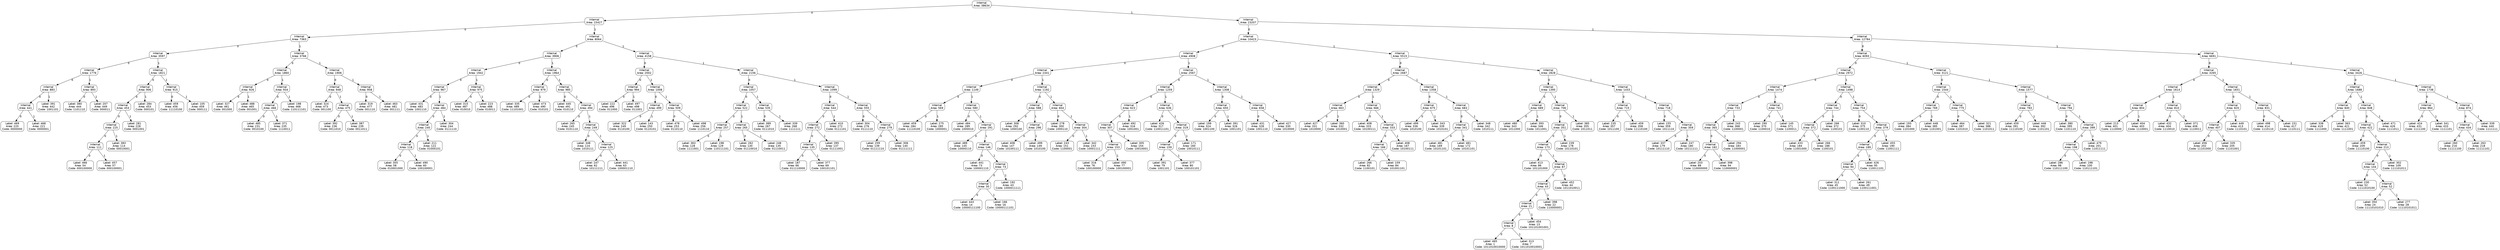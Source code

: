 digraph HuffmanTree {
  rankdir=TB; // Top-to-Bottom layout
  graph [dpi=48]; // Set DPI for scaling (e.g., 48 for ~50% if default is ~96)
  node [shape=record, style=rounded, fontname="Helvetica"];
  edge [fontname="Helvetica"];
  node0 [label="Internal\nArea: 38634"];
  node1 [label="Internal\nArea: 15427"];
  node2 [label="Internal\nArea: 7363"];
  node3 [label="Internal\nArea: 3597"];
  node4 [label="Internal\nArea: 1776"];
  node5 [label="Internal\nArea: 883"];
  node6 [label="Internal\nArea: 441"];
  node7 [label="Label: 469\nArea: 220\nCode: 0000000"];
  node6 -> node7 [label="0"];
  node8 [label="Label: 468\nArea: 221\nCode: 0000001"];
  node6 -> node8 [label="1"];
  node5 -> node6 [label="0"];
  node9 [label="Label: 391\nArea: 442\nCode: 1001101"];
  node5 -> node9 [label="1"];
  node4 -> node5 [label="0"];
  node10 [label="Internal\nArea: 893"];
  node11 [label="Label: 380\nArea: 444\nCode: 1101110"];
  node10 -> node11 [label="0"];
  node12 [label="Label: 207\nArea: 449\nCode: 000011"];
  node10 -> node12 [label="1"];
  node4 -> node10 [label="1"];
  node3 -> node4 [label="0"];
  node13 [label="Internal\nArea: 1821"];
  node14 [label="Internal\nArea: 906"];
  node15 [label="Internal\nArea: 453"];
  node16 [label="Internal\nArea: 225"];
  node17 [label="Internal\nArea: 111"];
  node18 [label="Label: 466\nArea: 54\nCode: 000100000"];
  node17 -> node18 [label="0"];
  node19 [label="Label: 457\nArea: 57\nCode: 000100001"];
  node17 -> node19 [label="1"];
  node16 -> node17 [label="0"];
  node20 [label="Label: 383\nArea: 114\nCode: 00010001"];
  node16 -> node20 [label="1"];
  node15 -> node16 [label="0"];
  node21 [label="Label: 281\nArea: 228\nCode: 0001001"];
  node15 -> node21 [label="1"];
  node14 -> node15 [label="0"];
  node22 [label="Label: 284\nArea: 453\nCode: 000101"];
  node14 -> node22 [label="1"];
  node13 -> node14 [label="0"];
  node23 [label="Internal\nArea: 915"];
  node24 [label="Label: 459\nArea: 456\nCode: 11110100"];
  node23 -> node24 [label="0"];
  node25 [label="Label: 105\nArea: 459\nCode: 000111"];
  node23 -> node25 [label="1"];
  node13 -> node23 [label="1"];
  node3 -> node13 [label="1"];
  node2 -> node3 [label="0"];
  node26 [label="Internal\nArea: 3766"];
  node27 [label="Internal\nArea: 1860"];
  node28 [label="Internal\nArea: 926"];
  node29 [label="Label: 327\nArea: 461\nCode: 001000"];
  node28 -> node29 [label="0"];
  node30 [label="Label: 488\nArea: 465\nCode: 001001"];
  node28 -> node30 [label="1"];
  node27 -> node28 [label="0"];
  node31 [label="Internal\nArea: 934"];
  node32 [label="Internal\nArea: 466"];
  node33 [label="Label: 485\nArea: 231\nCode: 0010100"];
  node32 -> node33 [label="0"];
  node34 [label="Label: 371\nArea: 235\nCode: 1110011"];
  node32 -> node34 [label="1"];
  node31 -> node32 [label="0"];
  node35 [label="Label: 198\nArea: 468\nCode: 110111101"];
  node31 -> node35 [label="1"];
  node27 -> node31 [label="1"];
  node26 -> node27 [label="0"];
  node36 [label="Internal\nArea: 1906"];
  node37 [label="Internal\nArea: 948"];
  node38 [label="Label: 324\nArea: 473\nCode: 001100"];
  node37 -> node38 [label="0"];
  node39 [label="Internal\nArea: 475"];
  node40 [label="Label: 392\nArea: 236\nCode: 0011010"];
  node39 -> node40 [label="0"];
  node41 [label="Label: 387\nArea: 239\nCode: 0011011"];
  node39 -> node41 [label="1"];
  node37 -> node39 [label="1"];
  node36 -> node37 [label="0"];
  node42 [label="Internal\nArea: 958"];
  node43 [label="Label: 319\nArea: 477\nCode: 001110"];
  node42 -> node43 [label="0"];
  node44 [label="Label: 463\nArea: 481\nCode: 001111"];
  node42 -> node44 [label="1"];
  node36 -> node42 [label="1"];
  node26 -> node36 [label="1"];
  node2 -> node26 [label="1"];
  node1 -> node2 [label="0"];
  node45 [label="Internal\nArea: 8064"];
  node46 [label="Internal\nArea: 3906"];
  node47 [label="Internal\nArea: 1942"];
  node48 [label="Internal\nArea: 967"];
  node49 [label="Label: 431\nArea: 483\nCode: 1001110"];
  node48 -> node49 [label="0"];
  node50 [label="Internal\nArea: 484"];
  node51 [label="Internal\nArea: 240"];
  node52 [label="Internal\nArea: 118"];
  node53 [label="Label: 355\nArea: 58\nCode: 010001000"];
  node52 -> node53 [label="0"];
  node54 [label="Label: 490\nArea: 60\nCode: 100100001"];
  node52 -> node54 [label="1"];
  node51 -> node52 [label="0"];
  node55 [label="Label: 211\nArea: 122\nCode: 01000101"];
  node51 -> node55 [label="1"];
  node50 -> node51 [label="0"];
  node56 [label="Label: 304\nArea: 244\nCode: 0111110"];
  node50 -> node56 [label="1"];
  node48 -> node50 [label="1"];
  node47 -> node48 [label="0"];
  node57 [label="Internal\nArea: 975"];
  node58 [label="Label: 315\nArea: 487\nCode: 010010"];
  node57 -> node58 [label="0"];
  node59 [label="Label: 223\nArea: 488\nCode: 010011"];
  node57 -> node59 [label="1"];
  node47 -> node57 [label="1"];
  node46 -> node47 [label="0"];
  node60 [label="Internal\nArea: 1964"];
  node61 [label="Internal\nArea: 979"];
  node62 [label="Label: 335\nArea: 489\nCode: 11101001"];
  node61 -> node62 [label="0"];
  node63 [label="Label: 473\nArea: 490\nCode: 010101"];
  node61 -> node63 [label="1"];
  node60 -> node61 [label="0"];
  node64 [label="Internal\nArea: 985"];
  node65 [label="Label: 440\nArea: 491\nCode: 010110"];
  node64 -> node65 [label="0"];
  node66 [label="Internal\nArea: 494"];
  node67 [label="Label: 265\nArea: 245\nCode: 0101110"];
  node66 -> node67 [label="0"];
  node68 [label="Internal\nArea: 249"];
  node69 [label="Label: 348\nArea: 124\nCode: 1010111"];
  node68 -> node69 [label="0"];
  node70 [label="Internal\nArea: 125"];
  node71 [label="Label: 247\nArea: 62\nCode: 10111111"];
  node70 -> node71 [label="0"];
  node72 [label="Label: 441\nArea: 63\nCode: 100001110"];
  node70 -> node72 [label="1"];
  node68 -> node70 [label="1"];
  node66 -> node68 [label="1"];
  node64 -> node66 [label="1"];
  node60 -> node64 [label="1"];
  node46 -> node60 [label="1"];
  node45 -> node46 [label="0"];
  node73 [label="Internal\nArea: 4158"];
  node74 [label="Internal\nArea: 2002"];
  node75 [label="Internal\nArea: 994"];
  node76 [label="Label: 222\nArea: 496\nCode: 011000"];
  node75 -> node76 [label="0"];
  node77 [label="Label: 497\nArea: 498\nCode: 011001"];
  node75 -> node77 [label="1"];
  node74 -> node75 [label="0"];
  node78 [label="Internal\nArea: 1008"];
  node79 [label="Internal\nArea: 499"];
  node80 [label="Label: 322\nArea: 249\nCode: 0110100"];
  node79 -> node80 [label="0"];
  node81 [label="Label: 143\nArea: 250\nCode: 0110101"];
  node79 -> node81 [label="1"];
  node78 -> node79 [label="0"];
  node82 [label="Internal\nArea: 509"];
  node83 [label="Label: 478\nArea: 253\nCode: 0110110"];
  node82 -> node83 [label="0"];
  node84 [label="Label: 498\nArea: 256\nCode: 1110110"];
  node82 -> node84 [label="1"];
  node78 -> node82 [label="1"];
  node74 -> node78 [label="1"];
  node73 -> node74 [label="0"];
  node85 [label="Internal\nArea: 2156"];
  node86 [label="Internal\nArea: 1057"];
  node87 [label="Internal\nArea: 522"];
  node88 [label="Internal\nArea: 257"];
  node89 [label="Label: 363\nArea: 128\nCode: 1111001"];
  node88 -> node89 [label="0"];
  node90 [label="Label: 198\nArea: 129\nCode: 110111101"];
  node88 -> node90 [label="1"];
  node87 -> node88 [label="0"];
  node91 [label="Internal\nArea: 265"];
  node92 [label="Label: 262\nArea: 130\nCode: 01110010"];
  node91 -> node92 [label="0"];
  node93 [label="Label: 248\nArea: 135\nCode: 01110011"];
  node91 -> node93 [label="1"];
  node87 -> node91 [label="1"];
  node86 -> node87 [label="0"];
  node94 [label="Internal\nArea: 535"];
  node95 [label="Label: 389\nArea: 267\nCode: 0111010"];
  node94 -> node95 [label="0"];
  node96 [label="Label: 339\nArea: 268\nCode: 1111111"];
  node94 -> node96 [label="1"];
  node86 -> node94 [label="1"];
  node85 -> node86 [label="0"];
  node97 [label="Internal\nArea: 1099"];
  node98 [label="Internal\nArea: 544"];
  node99 [label="Internal\nArea: 272"];
  node100 [label="Internal\nArea: 135"];
  node101 [label="Label: 187\nArea: 66\nCode: 011110000"];
  node100 -> node101 [label="0"];
  node102 [label="Label: 377\nArea: 69\nCode: 100101101"];
  node100 -> node102 [label="1"];
  node99 -> node100 [label="0"];
  node103 [label="Label: 395\nArea: 137\nCode: 01111001"];
  node99 -> node103 [label="1"];
  node98 -> node99 [label="0"];
  node104 [label="Label: 410\nArea: 272\nCode: 0111101"];
  node98 -> node104 [label="1"];
  node97 -> node98 [label="0"];
  node105 [label="Internal\nArea: 555"];
  node106 [label="Label: 304\nArea: 276\nCode: 0111110"];
  node105 -> node106 [label="0"];
  node107 [label="Internal\nArea: 279"];
  node108 [label="Label: 259\nArea: 139\nCode: 01111110"];
  node107 -> node108 [label="0"];
  node109 [label="Label: 306\nArea: 140\nCode: 01111111"];
  node107 -> node109 [label="1"];
  node105 -> node107 [label="1"];
  node97 -> node105 [label="1"];
  node85 -> node97 [label="1"];
  node73 -> node85 [label="1"];
  node45 -> node73 [label="1"];
  node1 -> node45 [label="1"];
  node0 -> node1 [label="0"];
  node110 [label="Internal\nArea: 23207"];
  node111 [label="Internal\nArea: 10423"];
  node112 [label="Internal\nArea: 4908"];
  node113 [label="Internal\nArea: 2341"];
  node114 [label="Internal\nArea: 1149"];
  node115 [label="Internal\nArea: 569"];
  node116 [label="Label: 459\nArea: 284\nCode: 11110100"];
  node115 -> node116 [label="0"];
  node117 [label="Label: 275\nArea: 285\nCode: 1000001"];
  node115 -> node117 [label="1"];
  node114 -> node115 [label="0"];
  node118 [label="Internal\nArea: 580"];
  node119 [label="Label: 484\nArea: 289\nCode: 1000010"];
  node118 -> node119 [label="0"];
  node120 [label="Internal\nArea: 291"];
  node121 [label="Label: 489\nArea: 145\nCode: 10000110"];
  node120 -> node121 [label="0"];
  node122 [label="Internal\nArea: 146"];
  node123 [label="Label: 441\nArea: 73\nCode: 100001110"];
  node122 -> node123 [label="0"];
  node124 [label="Internal\nArea: 73"];
  node125 [label="Internal\nArea: 30"];
  node126 [label="Label: 443\nArea: 14\nCode: 10000111100"];
  node125 -> node126 [label="0"];
  node127 [label="Label: 166\nArea: 16\nCode: 10000111101"];
  node125 -> node127 [label="1"];
  node124 -> node125 [label="0"];
  node128 [label="Label: 192\nArea: 43\nCode: 1000011111"];
  node124 -> node128 [label="1"];
  node122 -> node124 [label="1"];
  node120 -> node122 [label="1"];
  node118 -> node120 [label="1"];
  node114 -> node118 [label="1"];
  node113 -> node114 [label="0"];
  node129 [label="Internal\nArea: 1192"];
  node130 [label="Internal\nArea: 588"];
  node131 [label="Label: 308\nArea: 292\nCode: 1000100"];
  node130 -> node131 [label="0"];
  node132 [label="Internal\nArea: 296"];
  node133 [label="Label: 408\nArea: 147\nCode: 10100111"];
  node132 -> node133 [label="0"];
  node134 [label="Label: 499\nArea: 149\nCode: 1010100"];
  node132 -> node134 [label="1"];
  node130 -> node132 [label="1"];
  node129 -> node130 [label="0"];
  node135 [label="Internal\nArea: 604"];
  node136 [label="Label: 278\nArea: 300\nCode: 1000110"];
  node135 -> node136 [label="0"];
  node137 [label="Internal\nArea: 304"];
  node138 [label="Label: 243\nArea: 151\nCode: 1100001"];
  node137 -> node138 [label="0"];
  node139 [label="Label: 342\nArea: 153\nCode: 10001111"];
  node137 -> node139 [label="1"];
  node135 -> node137 [label="1"];
  node129 -> node135 [label="1"];
  node113 -> node129 [label="1"];
  node112 -> node113 [label="0"];
  node140 [label="Internal\nArea: 2567"];
  node141 [label="Internal\nArea: 1259"];
  node142 [label="Internal\nArea: 623"];
  node143 [label="Internal\nArea: 307"];
  node144 [label="Internal\nArea: 153"];
  node145 [label="Label: 316\nArea: 76\nCode: 100100000"];
  node144 -> node145 [label="0"];
  node146 [label="Label: 490\nArea: 77\nCode: 100100001"];
  node144 -> node146 [label="1"];
  node143 -> node144 [label="0"];
  node147 [label="Label: 305\nArea: 154\nCode: 10010001"];
  node143 -> node147 [label="1"];
  node142 -> node143 [label="0"];
  node148 [label="Label: 492\nArea: 316\nCode: 1001001"];
  node142 -> node148 [label="1"];
  node141 -> node142 [label="0"];
  node149 [label="Internal\nArea: 636"];
  node150 [label="Label: 426\nArea: 317\nCode: 110011101"];
  node149 -> node150 [label="0"];
  node151 [label="Internal\nArea: 319"];
  node152 [label="Internal\nArea: 159"];
  node153 [label="Label: 391\nArea: 79\nCode: 1001101"];
  node152 -> node153 [label="0"];
  node154 [label="Label: 377\nArea: 80\nCode: 100101101"];
  node152 -> node154 [label="1"];
  node151 -> node152 [label="0"];
  node155 [label="Label: 171\nArea: 160\nCode: 10010111"];
  node151 -> node155 [label="1"];
  node149 -> node151 [label="1"];
  node141 -> node149 [label="1"];
  node140 -> node141 [label="0"];
  node156 [label="Internal\nArea: 1308"];
  node157 [label="Internal\nArea: 650"];
  node158 [label="Label: 199\nArea: 324\nCode: 1001100"];
  node157 -> node158 [label="0"];
  node159 [label="Label: 391\nArea: 326\nCode: 1001101"];
  node157 -> node159 [label="1"];
  node156 -> node157 [label="0"];
  node160 [label="Internal\nArea: 658"];
  node161 [label="Label: 431\nArea: 328\nCode: 1001110"];
  node160 -> node161 [label="0"];
  node162 [label="Label: 427\nArea: 330\nCode: 1010000"];
  node160 -> node162 [label="1"];
  node156 -> node160 [label="1"];
  node140 -> node156 [label="1"];
  node112 -> node140 [label="1"];
  node111 -> node112 [label="0"];
  node163 [label="Internal\nArea: 5515"];
  node164 [label="Internal\nArea: 2687"];
  node165 [label="Internal\nArea: 1329"];
  node166 [label="Internal\nArea: 663"];
  node167 [label="Label: 427\nArea: 331\nCode: 1010000"];
  node166 -> node167 [label="0"];
  node168 [label="Label: 360\nArea: 332\nCode: 1010001"];
  node166 -> node168 [label="1"];
  node165 -> node166 [label="0"];
  node169 [label="Internal\nArea: 666"];
  node170 [label="Label: 408\nArea: 333\nCode: 10100111"];
  node169 -> node170 [label="0"];
  node171 [label="Internal\nArea: 333"];
  node172 [label="Internal\nArea: 166"];
  node173 [label="Label: 266\nArea: 82\nCode: 1100101"];
  node172 -> node173 [label="0"];
  node174 [label="Label: 159\nArea: 84\nCode: 101001101"];
  node172 -> node174 [label="1"];
  node171 -> node172 [label="0"];
  node175 [label="Label: 408\nArea: 167\nCode: 10100111"];
  node171 -> node175 [label="1"];
  node169 -> node171 [label="1"];
  node165 -> node169 [label="1"];
  node164 -> node165 [label="0"];
  node176 [label="Internal\nArea: 1358"];
  node177 [label="Internal\nArea: 675"];
  node178 [label="Label: 499\nArea: 336\nCode: 1010100"];
  node177 -> node178 [label="0"];
  node179 [label="Label: 343\nArea: 339\nCode: 1010101"];
  node177 -> node179 [label="1"];
  node176 -> node177 [label="0"];
  node180 [label="Internal\nArea: 683"];
  node181 [label="Internal\nArea: 341"];
  node182 [label="Label: 481\nArea: 169\nCode: 10101101"];
  node181 -> node182 [label="0"];
  node183 [label="Label: 481\nArea: 172\nCode: 10101101"];
  node181 -> node183 [label="1"];
  node180 -> node181 [label="0"];
  node184 [label="Label: 348\nArea: 342\nCode: 1010111"];
  node180 -> node184 [label="1"];
  node176 -> node180 [label="1"];
  node164 -> node176 [label="1"];
  node163 -> node164 [label="0"];
  node185 [label="Internal\nArea: 2828"];
  node186 [label="Internal\nArea: 1395"];
  node187 [label="Internal\nArea: 689"];
  node188 [label="Label: 480\nArea: 343\nCode: 1011000"];
  node187 -> node188 [label="0"];
  node189 [label="Label: 393\nArea: 346\nCode: 1011001"];
  node187 -> node189 [label="1"];
  node186 -> node187 [label="0"];
  node190 [label="Internal\nArea: 706"];
  node191 [label="Internal\nArea: 351"];
  node192 [label="Internal\nArea: 173"];
  node193 [label="Label: 413\nArea: 86\nCode: 101101000"];
  node192 -> node193 [label="0"];
  node194 [label="Internal\nArea: 87"];
  node195 [label="Internal\nArea: 43"];
  node196 [label="Internal\nArea: 21"];
  node197 [label="Internal\nArea: 8"];
  node198 [label="Label: 465\nArea: 1\nCode: 1011010010000"];
  node197 -> node198 [label="0"];
  node199 [label="Label: 313\nArea: 7\nCode: 1011010010001"];
  node197 -> node199 [label="1"];
  node196 -> node197 [label="0"];
  node200 [label="Label: 454\nArea: 13\nCode: 101101001001"];
  node196 -> node200 [label="1"];
  node195 -> node196 [label="0"];
  node201 [label="Label: 398\nArea: 22\nCode: 110000001"];
  node195 -> node201 [label="1"];
  node194 -> node195 [label="0"];
  node202 [label="Label: 452\nArea: 44\nCode: 1011010011"];
  node194 -> node202 [label="1"];
  node192 -> node194 [label="1"];
  node191 -> node192 [label="0"];
  node203 [label="Label: 239\nArea: 178\nCode: 10110101"];
  node191 -> node203 [label="1"];
  node190 -> node191 [label="0"];
  node204 [label="Label: 385\nArea: 355\nCode: 1011011"];
  node190 -> node204 [label="1"];
  node186 -> node190 [label="1"];
  node185 -> node186 [label="0"];
  node205 [label="Internal\nArea: 1433"];
  node206 [label="Internal\nArea: 715"];
  node207 [label="Label: 235\nArea: 357\nCode: 1011100"];
  node206 -> node207 [label="0"];
  node208 [label="Label: 459\nArea: 358\nCode: 11110100"];
  node206 -> node208 [label="1"];
  node205 -> node206 [label="0"];
  node209 [label="Internal\nArea: 718"];
  node210 [label="Label: 155\nArea: 359\nCode: 1011110"];
  node209 -> node210 [label="0"];
  node211 [label="Internal\nArea: 359"];
  node212 [label="Label: 337\nArea: 179\nCode: 10111110"];
  node211 -> node212 [label="0"];
  node213 [label="Label: 247\nArea: 180\nCode: 10111111"];
  node211 -> node213 [label="1"];
  node209 -> node211 [label="1"];
  node205 -> node209 [label="1"];
  node185 -> node205 [label="1"];
  node163 -> node185 [label="1"];
  node111 -> node163 [label="1"];
  node110 -> node111 [label="0"];
  node214 [label="Internal\nArea: 12784"];
  node215 [label="Internal\nArea: 6093"];
  node216 [label="Internal\nArea: 2972"];
  node217 [label="Internal\nArea: 1474"];
  node218 [label="Internal\nArea: 733"];
  node219 [label="Internal\nArea: 365"];
  node220 [label="Internal\nArea: 182"];
  node221 [label="Label: 203\nArea: 88\nCode: 110000000"];
  node220 -> node221 [label="0"];
  node222 [label="Label: 398\nArea: 94\nCode: 110000001"];
  node220 -> node222 [label="1"];
  node219 -> node220 [label="0"];
  node223 [label="Label: 294\nArea: 183\nCode: 11000001"];
  node219 -> node223 [label="1"];
  node218 -> node219 [label="0"];
  node224 [label="Label: 243\nArea: 368\nCode: 1100001"];
  node218 -> node224 [label="1"];
  node217 -> node218 [label="0"];
  node225 [label="Internal\nArea: 741"];
  node226 [label="Label: 290\nArea: 370\nCode: 1100010"];
  node225 -> node226 [label="0"];
  node227 [label="Label: 145\nArea: 371\nCode: 1100011"];
  node225 -> node227 [label="1"];
  node217 -> node225 [label="1"];
  node216 -> node217 [label="0"];
  node228 [label="Internal\nArea: 1498"];
  node229 [label="Internal\nArea: 744"];
  node230 [label="Internal\nArea: 372"];
  node231 [label="Label: 433\nArea: 184\nCode: 11001000"];
  node230 -> node231 [label="0"];
  node232 [label="Label: 266\nArea: 188\nCode: 1100101"];
  node230 -> node232 [label="1"];
  node229 -> node230 [label="0"];
  node233 [label="Label: 266\nArea: 372\nCode: 1100101"];
  node229 -> node233 [label="1"];
  node228 -> node229 [label="0"];
  node234 [label="Internal\nArea: 754"];
  node235 [label="Label: 310\nArea: 375\nCode: 1100110"];
  node234 -> node235 [label="0"];
  node236 [label="Internal\nArea: 379"];
  node237 [label="Internal\nArea: 189"];
  node238 [label="Internal\nArea: 94"];
  node239 [label="Label: 311\nArea: 45\nCode: 1100111000"];
  node238 -> node239 [label="0"];
  node240 [label="Label: 261\nArea: 49\nCode: 1100111001"];
  node238 -> node240 [label="1"];
  node237 -> node238 [label="0"];
  node241 [label="Label: 426\nArea: 95\nCode: 110011101"];
  node237 -> node241 [label="1"];
  node236 -> node237 [label="0"];
  node242 [label="Label: 455\nArea: 190\nCode: 11001111"];
  node236 -> node242 [label="1"];
  node234 -> node236 [label="1"];
  node228 -> node234 [label="1"];
  node216 -> node228 [label="1"];
  node215 -> node216 [label="0"];
  node243 [label="Internal\nArea: 3121"];
  node244 [label="Internal\nArea: 1544"];
  node245 [label="Internal\nArea: 769"];
  node246 [label="Label: 193\nArea: 384\nCode: 1101000"];
  node245 -> node246 [label="0"];
  node247 [label="Label: 448\nArea: 385\nCode: 1101001"];
  node245 -> node247 [label="1"];
  node244 -> node245 [label="0"];
  node248 [label="Internal\nArea: 775"];
  node249 [label="Label: 464\nArea: 387\nCode: 1101010"];
  node248 -> node249 [label="0"];
  node250 [label="Label: 321\nArea: 388\nCode: 1101011"];
  node248 -> node250 [label="1"];
  node244 -> node248 [label="1"];
  node243 -> node244 [label="0"];
  node251 [label="Internal\nArea: 1577"];
  node252 [label="Internal\nArea: 783"];
  node253 [label="Label: 459\nArea: 391\nCode: 11110100"];
  node252 -> node253 [label="0"];
  node254 [label="Label: 446\nArea: 392\nCode: 1101101"];
  node252 -> node254 [label="1"];
  node251 -> node252 [label="0"];
  node255 [label="Internal\nArea: 794"];
  node256 [label="Label: 380\nArea: 395\nCode: 1101110"];
  node255 -> node256 [label="0"];
  node257 [label="Internal\nArea: 399"];
  node258 [label="Internal\nArea: 198"];
  node259 [label="Label: 286\nArea: 98\nCode: 110111100"];
  node258 -> node259 [label="0"];
  node260 [label="Label: 198\nArea: 100\nCode: 110111101"];
  node258 -> node260 [label="1"];
  node257 -> node258 [label="0"];
  node261 [label="Label: 479\nArea: 201\nCode: 11011111"];
  node257 -> node261 [label="1"];
  node255 -> node257 [label="1"];
  node251 -> node255 [label="1"];
  node243 -> node251 [label="1"];
  node215 -> node243 [label="1"];
  node214 -> node215 [label="0"];
  node262 [label="Internal\nArea: 6691"];
  node263 [label="Internal\nArea: 3265"];
  node264 [label="Internal\nArea: 1614"];
  node265 [label="Internal\nArea: 804"];
  node266 [label="Label: 213\nArea: 401\nCode: 1110000"];
  node265 -> node266 [label="0"];
  node267 [label="Label: 404\nArea: 403\nCode: 1110001"];
  node265 -> node267 [label="1"];
  node264 -> node265 [label="0"];
  node268 [label="Internal\nArea: 810"];
  node269 [label="Label: 432\nArea: 404\nCode: 1110010"];
  node268 -> node269 [label="0"];
  node270 [label="Label: 371\nArea: 406\nCode: 1110011"];
  node268 -> node270 [label="1"];
  node264 -> node268 [label="1"];
  node263 -> node264 [label="0"];
  node271 [label="Internal\nArea: 1651"];
  node272 [label="Internal\nArea: 820"];
  node273 [label="Internal\nArea: 407"];
  node274 [label="Label: 456\nArea: 202\nCode: 11101000"];
  node273 -> node274 [label="0"];
  node275 [label="Label: 335\nArea: 205\nCode: 11101001"];
  node273 -> node275 [label="1"];
  node272 -> node273 [label="0"];
  node276 [label="Label: 449\nArea: 413\nCode: 1110101"];
  node272 -> node276 [label="1"];
  node271 -> node272 [label="0"];
  node277 [label="Internal\nArea: 831"];
  node278 [label="Label: 498\nArea: 414\nCode: 1110110"];
  node277 -> node278 [label="0"];
  node279 [label="Label: 151\nArea: 417\nCode: 1110111"];
  node277 -> node279 [label="1"];
  node271 -> node277 [label="1"];
  node263 -> node271 [label="1"];
  node262 -> node263 [label="0"];
  node280 [label="Internal\nArea: 3426"];
  node281 [label="Internal\nArea: 1688"];
  node282 [label="Internal\nArea: 840"];
  node283 [label="Label: 338\nArea: 419\nCode: 1111000"];
  node282 -> node283 [label="0"];
  node284 [label="Label: 363\nArea: 421\nCode: 1111001"];
  node282 -> node284 [label="1"];
  node281 -> node282 [label="0"];
  node285 [label="Internal\nArea: 848"];
  node286 [label="Internal\nArea: 422"];
  node287 [label="Label: 459\nArea: 209\nCode: 11110100"];
  node286 -> node287 [label="0"];
  node288 [label="Internal\nArea: 213"];
  node289 [label="Internal\nArea: 104"];
  node290 [label="Label: 230\nArea: 52\nCode: 1111010100"];
  node289 -> node290 [label="0"];
  node291 [label="Internal\nArea: 52"];
  node292 [label="Label: 350\nArea: 24\nCode: 11110101010"];
  node291 -> node292 [label="0"];
  node293 [label="Label: 277\nArea: 28\nCode: 11110101011"];
  node291 -> node293 [label="1"];
  node289 -> node291 [label="1"];
  node288 -> node289 [label="0"];
  node294 [label="Label: 302\nArea: 109\nCode: 111101011"];
  node288 -> node294 [label="1"];
  node286 -> node288 [label="1"];
  node285 -> node286 [label="0"];
  node295 [label="Label: 471\nArea: 426\nCode: 1111011"];
  node285 -> node295 [label="1"];
  node281 -> node285 [label="1"];
  node280 -> node281 [label="0"];
  node296 [label="Internal\nArea: 1738"];
  node297 [label="Internal\nArea: 864"];
  node298 [label="Label: 424\nArea: 431\nCode: 1111100"];
  node297 -> node298 [label="0"];
  node299 [label="Label: 341\nArea: 433\nCode: 1111101"];
  node297 -> node299 [label="1"];
  node296 -> node297 [label="0"];
  node300 [label="Internal\nArea: 874"];
  node301 [label="Internal\nArea: 434"];
  node302 [label="Label: 260\nArea: 216\nCode: 11111100"];
  node301 -> node302 [label="0"];
  node303 [label="Label: 263\nArea: 218\nCode: 11111101"];
  node301 -> node303 [label="1"];
  node300 -> node301 [label="0"];
  node304 [label="Label: 339\nArea: 440\nCode: 1111111"];
  node300 -> node304 [label="1"];
  node296 -> node300 [label="1"];
  node280 -> node296 [label="1"];
  node262 -> node280 [label="1"];
  node214 -> node262 [label="1"];
  node110 -> node214 [label="1"];
  node0 -> node110 [label="1"];
}
